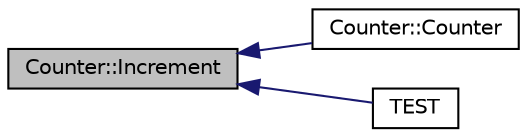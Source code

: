 digraph "Counter::Increment"
{
  edge [fontname="Helvetica",fontsize="10",labelfontname="Helvetica",labelfontsize="10"];
  node [fontname="Helvetica",fontsize="10",shape=record];
  rankdir="LR";
  Node5 [label="Counter::Increment",height=0.2,width=0.4,color="black", fillcolor="grey75", style="filled", fontcolor="black"];
  Node5 -> Node6 [dir="back",color="midnightblue",fontsize="10",style="solid",fontname="Helvetica"];
  Node6 [label="Counter::Counter",height=0.2,width=0.4,color="black", fillcolor="white", style="filled",URL="$d5/dbb/class_counter.html#a1e05f69b5240fbab3e7ab351672167f0"];
  Node5 -> Node7 [dir="back",color="midnightblue",fontsize="10",style="solid",fontname="Helvetica"];
  Node7 [label="TEST",height=0.2,width=0.4,color="black", fillcolor="white", style="filled",URL="$dd/d97/sample4__unittest_8cc.html#a182daca2355c55b3b85d8263bd522ed2"];
}
